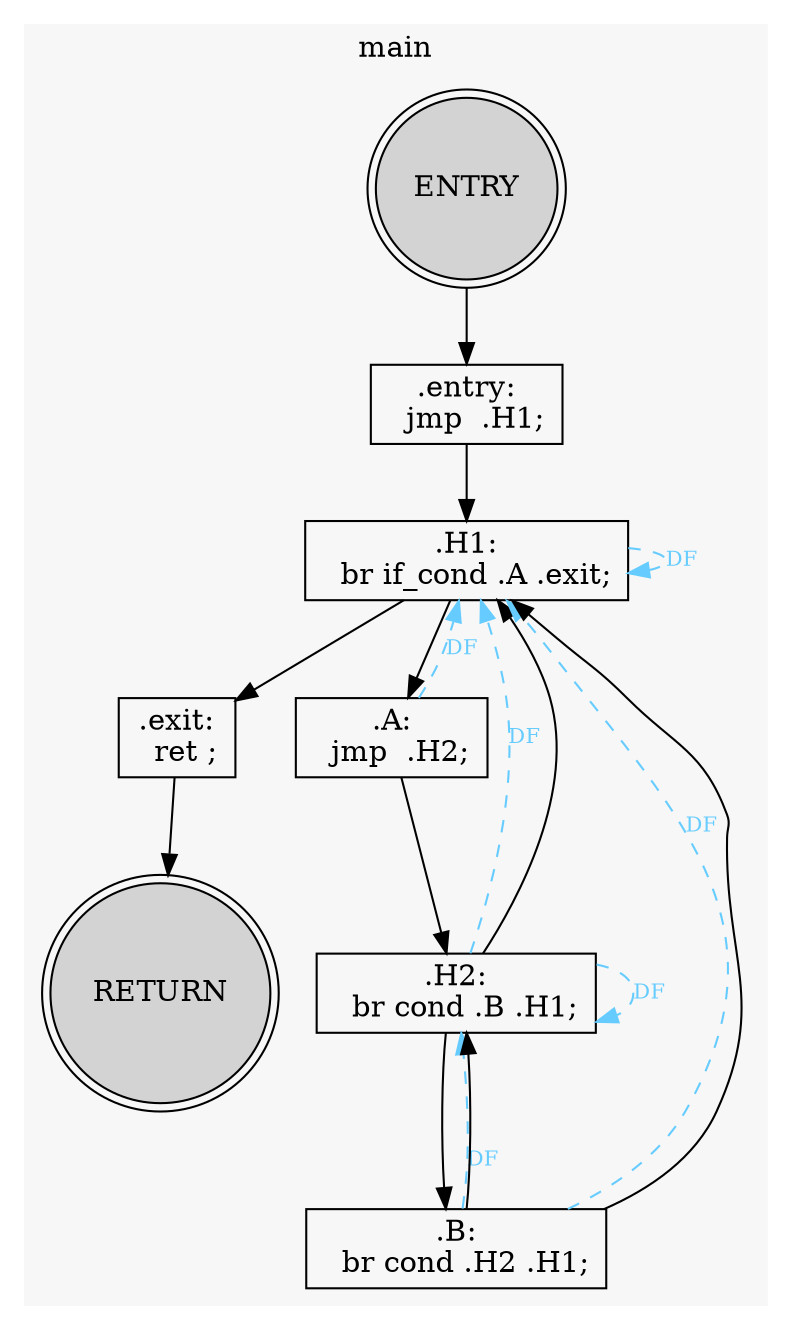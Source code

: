 // Control Flow Graph
digraph CFG {
	subgraph cluster_main {
		label=main
		color="#f7f7f7"
		style=filled
		rankdir=TB
		FUNC_main_NODE_ENTRY [label=ENTRY fillcolor=lightgray shape=doublecircle style=filled]
		FUNC_main_NODE_ENTRY -> FUNC_main_NODE_entry
		FUNC_main_NODE_entry [label=".entry:
  jmp  .H1;" shape=box]
		FUNC_main_NODE_entry -> FUNC_main_NODE_H1
		FUNC_main_NODE_H1 [label=".H1:
  br if_cond .A .exit;" shape=box]
		FUNC_main_NODE_H1 -> FUNC_main_NODE_H1 [label=DF color="#66ccff" constraint=false fontcolor="#66ccff" fontsize=10 style=dashed]
		FUNC_main_NODE_H1 -> FUNC_main_NODE_exit
		FUNC_main_NODE_H1 -> FUNC_main_NODE_A
		FUNC_main_NODE_A [label=".A:
  jmp  .H2;" shape=box]
		FUNC_main_NODE_A -> FUNC_main_NODE_H1 [label=DF color="#66ccff" constraint=false fontcolor="#66ccff" fontsize=10 style=dashed]
		FUNC_main_NODE_A -> FUNC_main_NODE_H2
		FUNC_main_NODE_H2 [label=".H2:
  br cond .B .H1;" shape=box]
		FUNC_main_NODE_H2 -> FUNC_main_NODE_H1 [label=DF color="#66ccff" constraint=false fontcolor="#66ccff" fontsize=10 style=dashed]
		FUNC_main_NODE_H2 -> FUNC_main_NODE_H2 [label=DF color="#66ccff" constraint=false fontcolor="#66ccff" fontsize=10 style=dashed]
		FUNC_main_NODE_H2 -> FUNC_main_NODE_B
		FUNC_main_NODE_H2 -> FUNC_main_NODE_H1
		FUNC_main_NODE_B [label=".B:
  br cond .H2 .H1;" shape=box]
		FUNC_main_NODE_B -> FUNC_main_NODE_H1 [label=DF color="#66ccff" constraint=false fontcolor="#66ccff" fontsize=10 style=dashed]
		FUNC_main_NODE_B -> FUNC_main_NODE_H2 [label=DF color="#66ccff" constraint=false fontcolor="#66ccff" fontsize=10 style=dashed]
		FUNC_main_NODE_B -> FUNC_main_NODE_H1
		FUNC_main_NODE_B -> FUNC_main_NODE_H2
		FUNC_main_NODE_exit [label=".exit:
  ret ;" shape=box]
		FUNC_main_NODE_exit -> FUNC_main_NODE_RETURN
		FUNC_main_NODE_RETURN [label=RETURN fillcolor=lightgray shape=doublecircle style=filled]
	}
}
